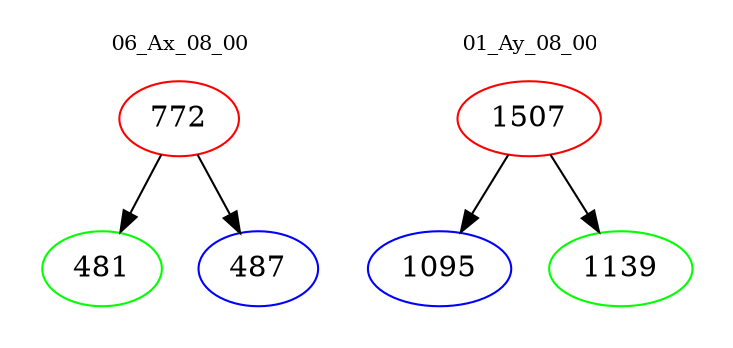 digraph{
subgraph cluster_0 {
color = white
label = "06_Ax_08_00";
fontsize=10;
T0_772 [label="772", color="red"]
T0_772 -> T0_481 [color="black"]
T0_481 [label="481", color="green"]
T0_772 -> T0_487 [color="black"]
T0_487 [label="487", color="blue"]
}
subgraph cluster_1 {
color = white
label = "01_Ay_08_00";
fontsize=10;
T1_1507 [label="1507", color="red"]
T1_1507 -> T1_1095 [color="black"]
T1_1095 [label="1095", color="blue"]
T1_1507 -> T1_1139 [color="black"]
T1_1139 [label="1139", color="green"]
}
}
